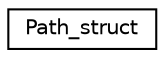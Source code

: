 digraph "Graphical Class Hierarchy"
{
 // INTERACTIVE_SVG=YES
  edge [fontname="Helvetica",fontsize="10",labelfontname="Helvetica",labelfontsize="10"];
  node [fontname="Helvetica",fontsize="10",shape=record];
  rankdir="LR";
  Node1 [label="Path_struct",height=0.2,width=0.4,color="black", fillcolor="white", style="filled",URL="$struct_path__struct.html"];
}
